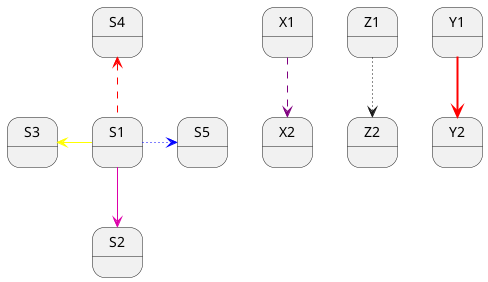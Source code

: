 @startuml
state S1
S1 -[#DD00AA]-> S2
S1 -left[#yellow]-> S3
S1 -u[#red,dashed]-> S4
S1 -ri[dotted,#blue]-> S5

X1 -[dashed,#purple]-> X2
Z1 -[dotted]-> Z2
Y1 -[bold,#red]-> Y2

@enduml